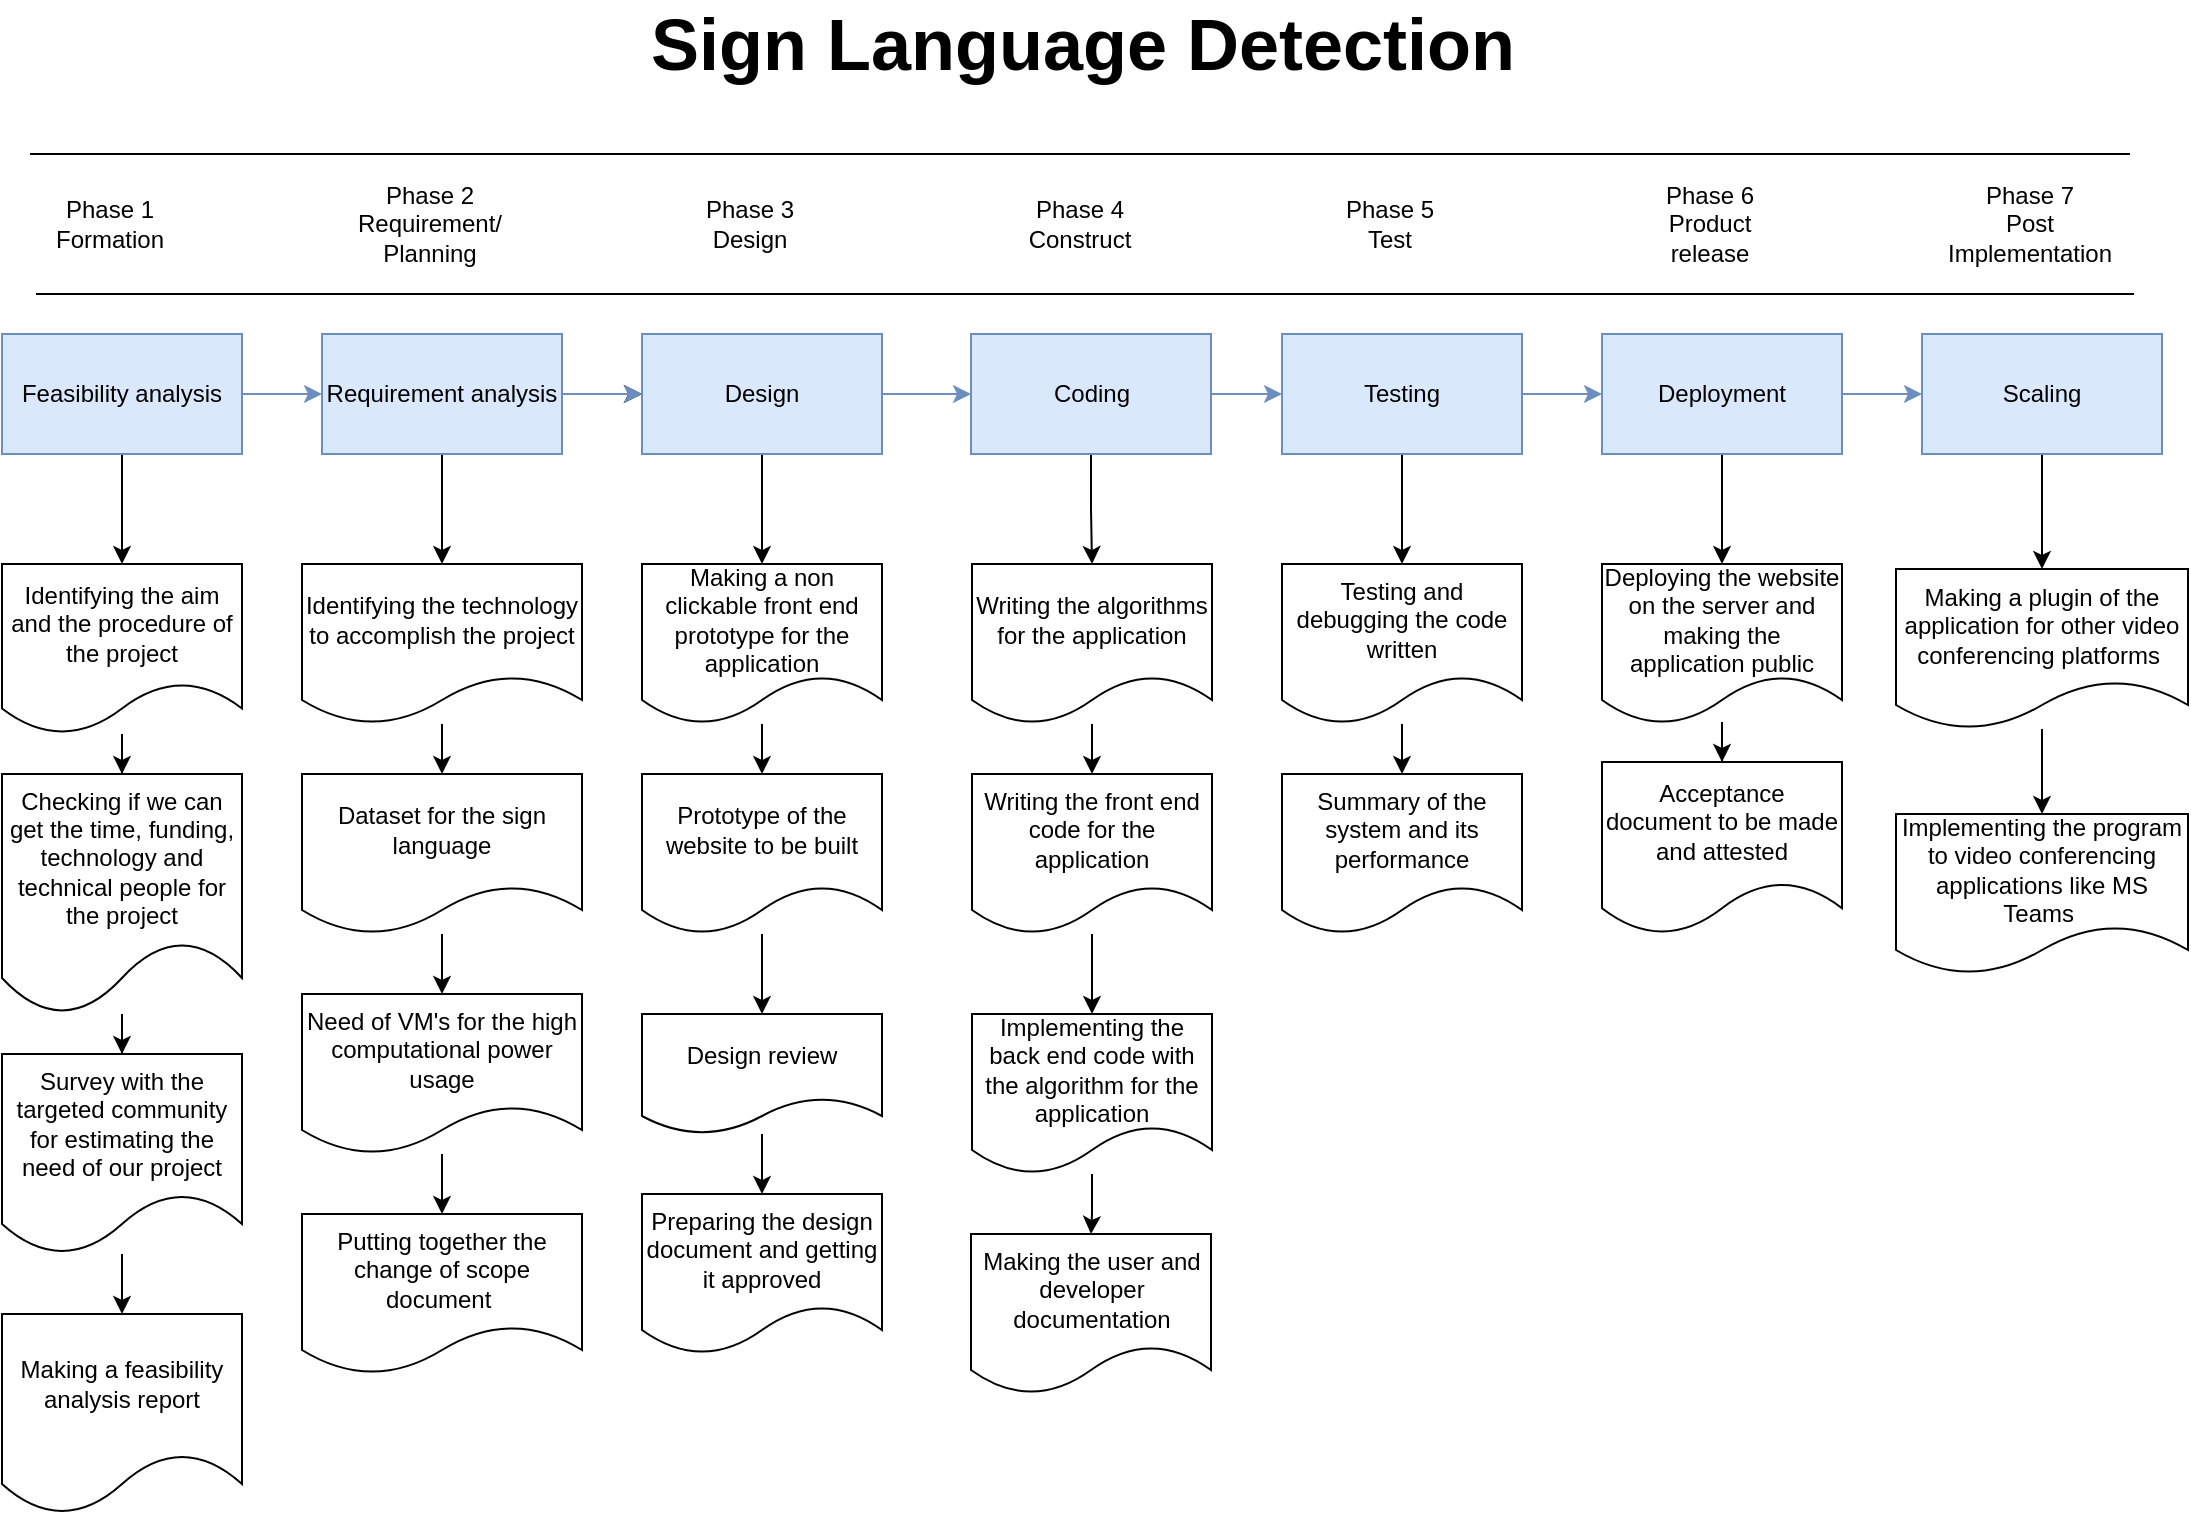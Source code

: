<mxfile version="16.5.6" type="github" pages="3">
  <diagram id="AYm3j54yCK5nMmzCIrk1" name="SDLC">
    <mxGraphModel dx="1278" dy="539" grid="1" gridSize="10" guides="1" tooltips="1" connect="1" arrows="1" fold="1" page="1" pageScale="1" pageWidth="850" pageHeight="1100" math="0" shadow="0">
      <root>
        <mxCell id="0" />
        <mxCell id="1" parent="0" />
        <mxCell id="F1fPBEQJZeEz-Qx_IwhT-1" value="" style="edgeStyle=orthogonalEdgeStyle;rounded=0;orthogonalLoop=1;jettySize=auto;html=1;fillColor=#dae8fc;strokeColor=#6c8ebf;" parent="1" source="F1fPBEQJZeEz-Qx_IwhT-3" target="F1fPBEQJZeEz-Qx_IwhT-7" edge="1">
          <mxGeometry relative="1" as="geometry" />
        </mxCell>
        <mxCell id="F1fPBEQJZeEz-Qx_IwhT-2" value="" style="edgeStyle=orthogonalEdgeStyle;rounded=0;orthogonalLoop=1;jettySize=auto;html=1;" parent="1" source="F1fPBEQJZeEz-Qx_IwhT-3" target="F1fPBEQJZeEz-Qx_IwhT-11" edge="1">
          <mxGeometry relative="1" as="geometry" />
        </mxCell>
        <mxCell id="F1fPBEQJZeEz-Qx_IwhT-3" value="Feasibility analysis" style="rounded=0;whiteSpace=wrap;html=1;fillColor=#dae8fc;strokeColor=#6c8ebf;" parent="1" vertex="1">
          <mxGeometry x="84" y="200" width="120" height="60" as="geometry" />
        </mxCell>
        <mxCell id="F1fPBEQJZeEz-Qx_IwhT-4" value="" style="edgeStyle=orthogonalEdgeStyle;rounded=0;orthogonalLoop=1;jettySize=auto;html=1;" parent="1" source="F1fPBEQJZeEz-Qx_IwhT-7" target="F1fPBEQJZeEz-Qx_IwhT-10" edge="1">
          <mxGeometry relative="1" as="geometry" />
        </mxCell>
        <mxCell id="F1fPBEQJZeEz-Qx_IwhT-5" value="" style="edgeStyle=orthogonalEdgeStyle;rounded=0;orthogonalLoop=1;jettySize=auto;html=1;" parent="1" source="F1fPBEQJZeEz-Qx_IwhT-7" target="F1fPBEQJZeEz-Qx_IwhT-13" edge="1">
          <mxGeometry relative="1" as="geometry" />
        </mxCell>
        <mxCell id="F1fPBEQJZeEz-Qx_IwhT-6" value="" style="edgeStyle=orthogonalEdgeStyle;rounded=0;orthogonalLoop=1;jettySize=auto;html=1;fillColor=#dae8fc;strokeColor=#6c8ebf;" parent="1" source="F1fPBEQJZeEz-Qx_IwhT-7" target="F1fPBEQJZeEz-Qx_IwhT-10" edge="1">
          <mxGeometry relative="1" as="geometry" />
        </mxCell>
        <mxCell id="F1fPBEQJZeEz-Qx_IwhT-7" value="Requirement analysis" style="rounded=0;whiteSpace=wrap;html=1;fillColor=#dae8fc;strokeColor=#6c8ebf;" parent="1" vertex="1">
          <mxGeometry x="244" y="200" width="120" height="60" as="geometry" />
        </mxCell>
        <mxCell id="F1fPBEQJZeEz-Qx_IwhT-8" value="" style="edgeStyle=orthogonalEdgeStyle;rounded=0;orthogonalLoop=1;jettySize=auto;html=1;" parent="1" source="F1fPBEQJZeEz-Qx_IwhT-10" target="F1fPBEQJZeEz-Qx_IwhT-18" edge="1">
          <mxGeometry relative="1" as="geometry" />
        </mxCell>
        <mxCell id="F1fPBEQJZeEz-Qx_IwhT-9" value="" style="edgeStyle=orthogonalEdgeStyle;rounded=0;orthogonalLoop=1;jettySize=auto;html=1;fillColor=#dae8fc;strokeColor=#6c8ebf;" parent="1" source="F1fPBEQJZeEz-Qx_IwhT-10" target="F1fPBEQJZeEz-Qx_IwhT-25" edge="1">
          <mxGeometry relative="1" as="geometry" />
        </mxCell>
        <mxCell id="F1fPBEQJZeEz-Qx_IwhT-10" value="Design" style="rounded=0;whiteSpace=wrap;html=1;fillColor=#dae8fc;strokeColor=#6c8ebf;" parent="1" vertex="1">
          <mxGeometry x="404" y="200" width="120" height="60" as="geometry" />
        </mxCell>
        <mxCell id="F1fPBEQJZeEz-Qx_IwhT-58" value="" style="edgeStyle=orthogonalEdgeStyle;rounded=0;orthogonalLoop=1;jettySize=auto;html=1;fontSize=36;" parent="1" source="F1fPBEQJZeEz-Qx_IwhT-11" target="F1fPBEQJZeEz-Qx_IwhT-57" edge="1">
          <mxGeometry relative="1" as="geometry" />
        </mxCell>
        <mxCell id="F1fPBEQJZeEz-Qx_IwhT-11" value="Identifying the aim and the procedure of the project" style="shape=document;whiteSpace=wrap;html=1;boundedLbl=1;" parent="1" vertex="1">
          <mxGeometry x="84" y="315" width="120" height="85" as="geometry" />
        </mxCell>
        <mxCell id="F1fPBEQJZeEz-Qx_IwhT-12" value="" style="edgeStyle=orthogonalEdgeStyle;rounded=0;orthogonalLoop=1;jettySize=auto;html=1;" parent="1" source="F1fPBEQJZeEz-Qx_IwhT-13" target="F1fPBEQJZeEz-Qx_IwhT-15" edge="1">
          <mxGeometry relative="1" as="geometry" />
        </mxCell>
        <mxCell id="F1fPBEQJZeEz-Qx_IwhT-13" value="&lt;span&gt;Identifying the technology to accomplish the project&lt;/span&gt;" style="shape=document;whiteSpace=wrap;html=1;boundedLbl=1;rounded=0;" parent="1" vertex="1">
          <mxGeometry x="234" y="315" width="140" height="80" as="geometry" />
        </mxCell>
        <mxCell id="F1fPBEQJZeEz-Qx_IwhT-14" value="" style="edgeStyle=orthogonalEdgeStyle;rounded=0;orthogonalLoop=1;jettySize=auto;html=1;" parent="1" source="F1fPBEQJZeEz-Qx_IwhT-15" target="F1fPBEQJZeEz-Qx_IwhT-16" edge="1">
          <mxGeometry relative="1" as="geometry" />
        </mxCell>
        <mxCell id="F1fPBEQJZeEz-Qx_IwhT-15" value="Dataset for the sign language" style="shape=document;whiteSpace=wrap;html=1;boundedLbl=1;rounded=0;" parent="1" vertex="1">
          <mxGeometry x="234" y="420" width="140" height="80" as="geometry" />
        </mxCell>
        <mxCell id="5Vd59NGnGNM8OoR70MD4-11" value="" style="edgeStyle=orthogonalEdgeStyle;rounded=0;orthogonalLoop=1;jettySize=auto;html=1;" parent="1" source="F1fPBEQJZeEz-Qx_IwhT-16" target="5Vd59NGnGNM8OoR70MD4-10" edge="1">
          <mxGeometry relative="1" as="geometry" />
        </mxCell>
        <mxCell id="F1fPBEQJZeEz-Qx_IwhT-16" value="Need of VM&#39;s for the high computational power usage" style="shape=document;whiteSpace=wrap;html=1;boundedLbl=1;rounded=0;" parent="1" vertex="1">
          <mxGeometry x="234" y="530" width="140" height="80" as="geometry" />
        </mxCell>
        <mxCell id="F1fPBEQJZeEz-Qx_IwhT-17" value="" style="edgeStyle=orthogonalEdgeStyle;rounded=0;orthogonalLoop=1;jettySize=auto;html=1;" parent="1" source="F1fPBEQJZeEz-Qx_IwhT-18" target="F1fPBEQJZeEz-Qx_IwhT-20" edge="1">
          <mxGeometry relative="1" as="geometry" />
        </mxCell>
        <mxCell id="F1fPBEQJZeEz-Qx_IwhT-18" value="Making a non clickable front end prototype for the application" style="shape=document;whiteSpace=wrap;html=1;boundedLbl=1;rounded=0;" parent="1" vertex="1">
          <mxGeometry x="404" y="315" width="120" height="80" as="geometry" />
        </mxCell>
        <mxCell id="5Vd59NGnGNM8OoR70MD4-7" value="" style="edgeStyle=orthogonalEdgeStyle;rounded=0;orthogonalLoop=1;jettySize=auto;html=1;" parent="1" source="F1fPBEQJZeEz-Qx_IwhT-20" target="5Vd59NGnGNM8OoR70MD4-6" edge="1">
          <mxGeometry relative="1" as="geometry" />
        </mxCell>
        <mxCell id="F1fPBEQJZeEz-Qx_IwhT-20" value="Prototype of the website to be built" style="shape=document;whiteSpace=wrap;html=1;boundedLbl=1;rounded=0;" parent="1" vertex="1">
          <mxGeometry x="404" y="420" width="120" height="80" as="geometry" />
        </mxCell>
        <mxCell id="F1fPBEQJZeEz-Qx_IwhT-23" value="" style="edgeStyle=orthogonalEdgeStyle;rounded=0;orthogonalLoop=1;jettySize=auto;html=1;" parent="1" source="F1fPBEQJZeEz-Qx_IwhT-25" target="F1fPBEQJZeEz-Qx_IwhT-27" edge="1">
          <mxGeometry relative="1" as="geometry" />
        </mxCell>
        <mxCell id="F1fPBEQJZeEz-Qx_IwhT-24" value="" style="edgeStyle=orthogonalEdgeStyle;rounded=0;orthogonalLoop=1;jettySize=auto;html=1;fillColor=#dae8fc;strokeColor=#6c8ebf;" parent="1" source="F1fPBEQJZeEz-Qx_IwhT-25" target="F1fPBEQJZeEz-Qx_IwhT-33" edge="1">
          <mxGeometry relative="1" as="geometry" />
        </mxCell>
        <mxCell id="F1fPBEQJZeEz-Qx_IwhT-25" value="Coding" style="rounded=0;whiteSpace=wrap;html=1;fillColor=#dae8fc;strokeColor=#6c8ebf;" parent="1" vertex="1">
          <mxGeometry x="568.5" y="200" width="120" height="60" as="geometry" />
        </mxCell>
        <mxCell id="F1fPBEQJZeEz-Qx_IwhT-26" value="" style="edgeStyle=orthogonalEdgeStyle;rounded=0;orthogonalLoop=1;jettySize=auto;html=1;" parent="1" source="F1fPBEQJZeEz-Qx_IwhT-27" target="F1fPBEQJZeEz-Qx_IwhT-29" edge="1">
          <mxGeometry relative="1" as="geometry" />
        </mxCell>
        <mxCell id="F1fPBEQJZeEz-Qx_IwhT-27" value="Writing the algorithms for the application" style="shape=document;whiteSpace=wrap;html=1;boundedLbl=1;rounded=0;" parent="1" vertex="1">
          <mxGeometry x="569" y="315" width="120" height="80" as="geometry" />
        </mxCell>
        <mxCell id="F1fPBEQJZeEz-Qx_IwhT-28" value="" style="edgeStyle=orthogonalEdgeStyle;rounded=0;orthogonalLoop=1;jettySize=auto;html=1;" parent="1" source="F1fPBEQJZeEz-Qx_IwhT-29" target="F1fPBEQJZeEz-Qx_IwhT-30" edge="1">
          <mxGeometry relative="1" as="geometry" />
        </mxCell>
        <mxCell id="F1fPBEQJZeEz-Qx_IwhT-29" value="Writing the front end code for the application" style="shape=document;whiteSpace=wrap;html=1;boundedLbl=1;rounded=0;" parent="1" vertex="1">
          <mxGeometry x="569" y="420" width="120" height="80" as="geometry" />
        </mxCell>
        <mxCell id="5Vd59NGnGNM8OoR70MD4-13" value="" style="edgeStyle=orthogonalEdgeStyle;rounded=0;orthogonalLoop=1;jettySize=auto;html=1;" parent="1" source="F1fPBEQJZeEz-Qx_IwhT-30" target="5Vd59NGnGNM8OoR70MD4-12" edge="1">
          <mxGeometry relative="1" as="geometry" />
        </mxCell>
        <mxCell id="F1fPBEQJZeEz-Qx_IwhT-30" value="Implementing the back end code with the algorithm for the application" style="shape=document;whiteSpace=wrap;html=1;boundedLbl=1;rounded=0;" parent="1" vertex="1">
          <mxGeometry x="569" y="540" width="120" height="80" as="geometry" />
        </mxCell>
        <mxCell id="F1fPBEQJZeEz-Qx_IwhT-31" value="" style="edgeStyle=orthogonalEdgeStyle;rounded=0;orthogonalLoop=1;jettySize=auto;html=1;" parent="1" source="F1fPBEQJZeEz-Qx_IwhT-33" target="F1fPBEQJZeEz-Qx_IwhT-34" edge="1">
          <mxGeometry relative="1" as="geometry" />
        </mxCell>
        <mxCell id="F1fPBEQJZeEz-Qx_IwhT-32" value="" style="edgeStyle=orthogonalEdgeStyle;rounded=0;orthogonalLoop=1;jettySize=auto;html=1;fillColor=#dae8fc;strokeColor=#6c8ebf;" parent="1" source="F1fPBEQJZeEz-Qx_IwhT-33" target="F1fPBEQJZeEz-Qx_IwhT-38" edge="1">
          <mxGeometry relative="1" as="geometry" />
        </mxCell>
        <mxCell id="F1fPBEQJZeEz-Qx_IwhT-33" value="Testing" style="rounded=0;whiteSpace=wrap;html=1;fillColor=#dae8fc;strokeColor=#6c8ebf;" parent="1" vertex="1">
          <mxGeometry x="724" y="200" width="120" height="60" as="geometry" />
        </mxCell>
        <mxCell id="5Vd59NGnGNM8OoR70MD4-17" value="" style="edgeStyle=orthogonalEdgeStyle;rounded=0;orthogonalLoop=1;jettySize=auto;html=1;" parent="1" source="F1fPBEQJZeEz-Qx_IwhT-34" target="5Vd59NGnGNM8OoR70MD4-16" edge="1">
          <mxGeometry relative="1" as="geometry" />
        </mxCell>
        <mxCell id="F1fPBEQJZeEz-Qx_IwhT-34" value="Testing and debugging the code written" style="shape=document;whiteSpace=wrap;html=1;boundedLbl=1;rounded=0;" parent="1" vertex="1">
          <mxGeometry x="724" y="315" width="120" height="80" as="geometry" />
        </mxCell>
        <mxCell id="F1fPBEQJZeEz-Qx_IwhT-36" value="" style="edgeStyle=orthogonalEdgeStyle;rounded=0;orthogonalLoop=1;jettySize=auto;html=1;" parent="1" source="F1fPBEQJZeEz-Qx_IwhT-38" target="F1fPBEQJZeEz-Qx_IwhT-40" edge="1">
          <mxGeometry relative="1" as="geometry" />
        </mxCell>
        <mxCell id="F1fPBEQJZeEz-Qx_IwhT-37" value="" style="edgeStyle=orthogonalEdgeStyle;rounded=0;orthogonalLoop=1;jettySize=auto;html=1;fillColor=#dae8fc;strokeColor=#6c8ebf;" parent="1" source="F1fPBEQJZeEz-Qx_IwhT-38" target="F1fPBEQJZeEz-Qx_IwhT-43" edge="1">
          <mxGeometry relative="1" as="geometry" />
        </mxCell>
        <mxCell id="F1fPBEQJZeEz-Qx_IwhT-38" value="Deployment" style="whiteSpace=wrap;html=1;rounded=0;fillColor=#dae8fc;strokeColor=#6c8ebf;" parent="1" vertex="1">
          <mxGeometry x="884" y="200" width="120" height="60" as="geometry" />
        </mxCell>
        <mxCell id="F1fPBEQJZeEz-Qx_IwhT-39" value="" style="edgeStyle=orthogonalEdgeStyle;rounded=0;orthogonalLoop=1;jettySize=auto;html=1;" parent="1" source="F1fPBEQJZeEz-Qx_IwhT-40" target="F1fPBEQJZeEz-Qx_IwhT-41" edge="1">
          <mxGeometry relative="1" as="geometry" />
        </mxCell>
        <mxCell id="F1fPBEQJZeEz-Qx_IwhT-40" value="Deploying the website on the server and making the application public" style="shape=document;whiteSpace=wrap;html=1;boundedLbl=1;rounded=0;" parent="1" vertex="1">
          <mxGeometry x="884" y="315" width="120" height="80" as="geometry" />
        </mxCell>
        <mxCell id="F1fPBEQJZeEz-Qx_IwhT-41" value="Acceptance document to be made and attested" style="shape=document;whiteSpace=wrap;html=1;boundedLbl=1;rounded=0;" parent="1" vertex="1">
          <mxGeometry x="884" y="414" width="120" height="86" as="geometry" />
        </mxCell>
        <mxCell id="5Vd59NGnGNM8OoR70MD4-2" value="" style="edgeStyle=orthogonalEdgeStyle;rounded=0;orthogonalLoop=1;jettySize=auto;html=1;" parent="1" source="F1fPBEQJZeEz-Qx_IwhT-43" target="5Vd59NGnGNM8OoR70MD4-1" edge="1">
          <mxGeometry relative="1" as="geometry" />
        </mxCell>
        <mxCell id="F1fPBEQJZeEz-Qx_IwhT-43" value="Scaling" style="whiteSpace=wrap;html=1;rounded=0;fillColor=#dae8fc;strokeColor=#6c8ebf;" parent="1" vertex="1">
          <mxGeometry x="1044" y="200" width="120" height="60" as="geometry" />
        </mxCell>
        <mxCell id="F1fPBEQJZeEz-Qx_IwhT-45" value="Implementing the program to video conferencing applications like MS Teams&amp;nbsp;" style="shape=document;whiteSpace=wrap;html=1;boundedLbl=1;rounded=0;" parent="1" vertex="1">
          <mxGeometry x="1031" y="440" width="146" height="80" as="geometry" />
        </mxCell>
        <mxCell id="F1fPBEQJZeEz-Qx_IwhT-47" value="Phase 1&lt;br&gt;Formation" style="text;html=1;strokeColor=none;fillColor=none;align=center;verticalAlign=middle;whiteSpace=wrap;rounded=0;" parent="1" vertex="1">
          <mxGeometry x="108" y="130" width="60" height="30" as="geometry" />
        </mxCell>
        <mxCell id="F1fPBEQJZeEz-Qx_IwhT-48" value="Phase 2&lt;br&gt;Requirement/ Planning" style="text;html=1;strokeColor=none;fillColor=none;align=center;verticalAlign=middle;whiteSpace=wrap;rounded=0;" parent="1" vertex="1">
          <mxGeometry x="268" y="130" width="60" height="30" as="geometry" />
        </mxCell>
        <mxCell id="F1fPBEQJZeEz-Qx_IwhT-49" value="Phase 3&lt;br&gt;Design" style="text;html=1;strokeColor=none;fillColor=none;align=center;verticalAlign=middle;whiteSpace=wrap;rounded=0;" parent="1" vertex="1">
          <mxGeometry x="428" y="130" width="60" height="30" as="geometry" />
        </mxCell>
        <mxCell id="F1fPBEQJZeEz-Qx_IwhT-50" value="Phase 4&lt;br&gt;Construct" style="text;html=1;strokeColor=none;fillColor=none;align=center;verticalAlign=middle;whiteSpace=wrap;rounded=0;" parent="1" vertex="1">
          <mxGeometry x="593" y="130" width="60" height="30" as="geometry" />
        </mxCell>
        <mxCell id="F1fPBEQJZeEz-Qx_IwhT-51" value="Phase 5&lt;br&gt;Test" style="text;html=1;strokeColor=none;fillColor=none;align=center;verticalAlign=middle;whiteSpace=wrap;rounded=0;" parent="1" vertex="1">
          <mxGeometry x="748" y="130" width="60" height="30" as="geometry" />
        </mxCell>
        <mxCell id="F1fPBEQJZeEz-Qx_IwhT-52" value="Phase 6&lt;br&gt;Product release" style="text;html=1;strokeColor=none;fillColor=none;align=center;verticalAlign=middle;whiteSpace=wrap;rounded=0;" parent="1" vertex="1">
          <mxGeometry x="908" y="130" width="60" height="30" as="geometry" />
        </mxCell>
        <mxCell id="F1fPBEQJZeEz-Qx_IwhT-53" value="Phase 7&lt;br&gt;Post Implementation" style="text;html=1;strokeColor=none;fillColor=none;align=center;verticalAlign=middle;whiteSpace=wrap;rounded=0;" parent="1" vertex="1">
          <mxGeometry x="1068" y="130" width="60" height="30" as="geometry" />
        </mxCell>
        <mxCell id="F1fPBEQJZeEz-Qx_IwhT-54" value="" style="endArrow=none;html=1;rounded=0;" parent="1" edge="1">
          <mxGeometry width="50" height="50" relative="1" as="geometry">
            <mxPoint x="98" y="110" as="sourcePoint" />
            <mxPoint x="1148" y="110" as="targetPoint" />
          </mxGeometry>
        </mxCell>
        <mxCell id="F1fPBEQJZeEz-Qx_IwhT-55" value="" style="endArrow=none;html=1;rounded=0;" parent="1" edge="1">
          <mxGeometry width="50" height="50" relative="1" as="geometry">
            <mxPoint x="101" y="180" as="sourcePoint" />
            <mxPoint x="1150" y="180" as="targetPoint" />
          </mxGeometry>
        </mxCell>
        <mxCell id="F1fPBEQJZeEz-Qx_IwhT-56" value="&lt;b&gt;&lt;font style=&quot;font-size: 36px&quot;&gt;Sign Language Detection&amp;nbsp;&lt;/font&gt;&lt;/b&gt;" style="text;html=1;align=center;verticalAlign=middle;resizable=0;points=[];autosize=1;strokeColor=none;fillColor=none;" parent="1" vertex="1">
          <mxGeometry x="399" y="40" width="460" height="30" as="geometry" />
        </mxCell>
        <mxCell id="5Vd59NGnGNM8OoR70MD4-5" value="" style="edgeStyle=orthogonalEdgeStyle;rounded=0;orthogonalLoop=1;jettySize=auto;html=1;" parent="1" source="F1fPBEQJZeEz-Qx_IwhT-57" target="5Vd59NGnGNM8OoR70MD4-4" edge="1">
          <mxGeometry relative="1" as="geometry" />
        </mxCell>
        <mxCell id="F1fPBEQJZeEz-Qx_IwhT-57" value="Checking if we can get the time, funding, technology and technical people for the project" style="shape=document;whiteSpace=wrap;html=1;boundedLbl=1;" parent="1" vertex="1">
          <mxGeometry x="84" y="420" width="120" height="120" as="geometry" />
        </mxCell>
        <mxCell id="5Vd59NGnGNM8OoR70MD4-3" value="" style="edgeStyle=orthogonalEdgeStyle;rounded=0;orthogonalLoop=1;jettySize=auto;html=1;" parent="1" source="5Vd59NGnGNM8OoR70MD4-1" target="F1fPBEQJZeEz-Qx_IwhT-45" edge="1">
          <mxGeometry relative="1" as="geometry" />
        </mxCell>
        <mxCell id="5Vd59NGnGNM8OoR70MD4-1" value="Making a plugin of the application for other video conferencing platforms&amp;nbsp;" style="shape=document;whiteSpace=wrap;html=1;boundedLbl=1;rounded=0;" parent="1" vertex="1">
          <mxGeometry x="1031" y="317.5" width="146" height="80" as="geometry" />
        </mxCell>
        <mxCell id="5Vd59NGnGNM8OoR70MD4-9" value="" style="edgeStyle=orthogonalEdgeStyle;rounded=0;orthogonalLoop=1;jettySize=auto;html=1;" parent="1" source="5Vd59NGnGNM8OoR70MD4-4" target="5Vd59NGnGNM8OoR70MD4-8" edge="1">
          <mxGeometry relative="1" as="geometry" />
        </mxCell>
        <mxCell id="5Vd59NGnGNM8OoR70MD4-4" value="Survey with the targeted community for estimating the need of our project" style="shape=document;whiteSpace=wrap;html=1;boundedLbl=1;" parent="1" vertex="1">
          <mxGeometry x="84" y="560" width="120" height="100" as="geometry" />
        </mxCell>
        <mxCell id="5Vd59NGnGNM8OoR70MD4-15" value="" style="edgeStyle=orthogonalEdgeStyle;rounded=0;orthogonalLoop=1;jettySize=auto;html=1;" parent="1" source="5Vd59NGnGNM8OoR70MD4-6" target="5Vd59NGnGNM8OoR70MD4-14" edge="1">
          <mxGeometry relative="1" as="geometry" />
        </mxCell>
        <mxCell id="5Vd59NGnGNM8OoR70MD4-6" value="Design review" style="shape=document;whiteSpace=wrap;html=1;boundedLbl=1;rounded=0;" parent="1" vertex="1">
          <mxGeometry x="404" y="540" width="120" height="60" as="geometry" />
        </mxCell>
        <mxCell id="5Vd59NGnGNM8OoR70MD4-8" value="Making a feasibility analysis report" style="shape=document;whiteSpace=wrap;html=1;boundedLbl=1;" parent="1" vertex="1">
          <mxGeometry x="84" y="690" width="120" height="100" as="geometry" />
        </mxCell>
        <mxCell id="5Vd59NGnGNM8OoR70MD4-10" value="Putting together the change of scope document&amp;nbsp;" style="shape=document;whiteSpace=wrap;html=1;boundedLbl=1;rounded=0;" parent="1" vertex="1">
          <mxGeometry x="234" y="640" width="140" height="80" as="geometry" />
        </mxCell>
        <mxCell id="5Vd59NGnGNM8OoR70MD4-12" value="Making the user and developer documentation" style="shape=document;whiteSpace=wrap;html=1;boundedLbl=1;rounded=0;" parent="1" vertex="1">
          <mxGeometry x="568.5" y="650" width="120" height="80" as="geometry" />
        </mxCell>
        <mxCell id="5Vd59NGnGNM8OoR70MD4-14" value="Preparing the design document and getting it approved" style="shape=document;whiteSpace=wrap;html=1;boundedLbl=1;rounded=0;" parent="1" vertex="1">
          <mxGeometry x="404" y="630" width="120" height="80" as="geometry" />
        </mxCell>
        <mxCell id="5Vd59NGnGNM8OoR70MD4-16" value="Summary of the system and its performance" style="shape=document;whiteSpace=wrap;html=1;boundedLbl=1;rounded=0;" parent="1" vertex="1">
          <mxGeometry x="724" y="420" width="120" height="80" as="geometry" />
        </mxCell>
      </root>
    </mxGraphModel>
  </diagram>
  <diagram id="H8zwNXcwD0Bhs2qUU92p" name="Spiral Model">
    <mxGraphModel dx="2354" dy="1734" grid="1" gridSize="10" guides="1" tooltips="1" connect="1" arrows="1" fold="1" page="1" pageScale="1" pageWidth="850" pageHeight="1100" math="0" shadow="0">
      <root>
        <mxCell id="oq3xqh5TkOo_qyZj2K8q-0" />
        <mxCell id="oq3xqh5TkOo_qyZj2K8q-1" parent="oq3xqh5TkOo_qyZj2K8q-0" />
        <mxCell id="QJZFQQsIHPFljaKGoAIh-10" value="" style="shape=or;whiteSpace=wrap;html=1;direction=south;" vertex="1" parent="oq3xqh5TkOo_qyZj2K8q-1">
          <mxGeometry x="90" y="280" width="540" height="250" as="geometry" />
        </mxCell>
        <mxCell id="QJZFQQsIHPFljaKGoAIh-9" value="" style="shape=or;whiteSpace=wrap;html=1;direction=north;" vertex="1" parent="oq3xqh5TkOo_qyZj2K8q-1">
          <mxGeometry x="160" y="40" width="470" height="240" as="geometry" />
        </mxCell>
        <mxCell id="QJZFQQsIHPFljaKGoAIh-8" value="" style="shape=or;whiteSpace=wrap;html=1;direction=south;" vertex="1" parent="oq3xqh5TkOo_qyZj2K8q-1">
          <mxGeometry x="160" y="280" width="400" height="190" as="geometry" />
        </mxCell>
        <mxCell id="QJZFQQsIHPFljaKGoAIh-6" value="" style="shape=or;whiteSpace=wrap;html=1;direction=south;" vertex="1" parent="oq3xqh5TkOo_qyZj2K8q-1">
          <mxGeometry x="240" y="280" width="240" height="100" as="geometry" />
        </mxCell>
        <mxCell id="QJZFQQsIHPFljaKGoAIh-7" value="" style="shape=or;whiteSpace=wrap;html=1;direction=north;" vertex="1" parent="oq3xqh5TkOo_qyZj2K8q-1">
          <mxGeometry x="240" y="120" width="320" height="160" as="geometry" />
        </mxCell>
        <mxCell id="QJZFQQsIHPFljaKGoAIh-1" value="" style="endArrow=classic;startArrow=classic;html=1;rounded=0;" edge="1" parent="oq3xqh5TkOo_qyZj2K8q-1">
          <mxGeometry width="50" height="50" relative="1" as="geometry">
            <mxPoint x="930" y="280" as="sourcePoint" />
            <mxPoint x="-90" y="280" as="targetPoint" />
          </mxGeometry>
        </mxCell>
        <mxCell id="QJZFQQsIHPFljaKGoAIh-5" value="" style="shape=or;whiteSpace=wrap;html=1;direction=north;" vertex="1" parent="oq3xqh5TkOo_qyZj2K8q-1">
          <mxGeometry x="310" y="200" width="170" height="80" as="geometry" />
        </mxCell>
        <mxCell id="QJZFQQsIHPFljaKGoAIh-0" value="" style="endArrow=classic;startArrow=classic;html=1;rounded=0;" edge="1" parent="oq3xqh5TkOo_qyZj2K8q-1">
          <mxGeometry width="50" height="50" relative="1" as="geometry">
            <mxPoint x="400" y="680" as="sourcePoint" />
            <mxPoint x="400" y="-160" as="targetPoint" />
          </mxGeometry>
        </mxCell>
        <mxCell id="QJZFQQsIHPFljaKGoAIh-12" value="&lt;b&gt;&lt;font style=&quot;font-size: 24px&quot;&gt;Develop, verify next-level product&lt;/font&gt;&lt;/b&gt;" style="text;html=1;align=center;verticalAlign=middle;resizable=0;points=[];autosize=1;strokeColor=none;fillColor=none;" vertex="1" parent="oq3xqh5TkOo_qyZj2K8q-1">
          <mxGeometry x="560" y="660" width="400" height="20" as="geometry" />
        </mxCell>
        <mxCell id="QJZFQQsIHPFljaKGoAIh-14" value="&lt;b&gt;&lt;font style=&quot;font-size: 24px&quot;&gt;Plan next phase&lt;/font&gt;&lt;/b&gt;" style="text;html=1;align=center;verticalAlign=middle;resizable=0;points=[];autosize=1;strokeColor=none;fillColor=none;" vertex="1" parent="oq3xqh5TkOo_qyZj2K8q-1">
          <mxGeometry x="-110" y="660" width="200" height="20" as="geometry" />
        </mxCell>
        <mxCell id="QJZFQQsIHPFljaKGoAIh-15" value="&lt;b&gt;&lt;font style=&quot;font-size: 24px&quot;&gt;Determine objectives alternatives and constraints&lt;/font&gt;&lt;/b&gt;" style="text;html=1;align=center;verticalAlign=middle;resizable=0;points=[];autosize=1;strokeColor=none;fillColor=none;" vertex="1" parent="oq3xqh5TkOo_qyZj2K8q-1">
          <mxGeometry x="-290" y="-50" width="580" height="20" as="geometry" />
        </mxCell>
        <mxCell id="QJZFQQsIHPFljaKGoAIh-16" value="&lt;b&gt;&lt;font style=&quot;font-size: 24px&quot;&gt;Evaluate alternatives identify reserve risks&lt;/font&gt;&lt;/b&gt;" style="text;html=1;align=center;verticalAlign=middle;resizable=0;points=[];autosize=1;strokeColor=none;fillColor=none;" vertex="1" parent="oq3xqh5TkOo_qyZj2K8q-1">
          <mxGeometry x="600" y="-50" width="500" height="20" as="geometry" />
        </mxCell>
      </root>
    </mxGraphModel>
  </diagram>
  <diagram id="ds1A3nsENdrNwXLyjjkW" name="User flow diagram">
    <mxGraphModel dx="1504" dy="566" grid="1" gridSize="10" guides="1" tooltips="1" connect="1" arrows="1" fold="1" page="1" pageScale="1" pageWidth="850" pageHeight="1100" math="0" shadow="0">
      <root>
        <mxCell id="YfRNZTGzkwOAzWpXfugV-0" />
        <mxCell id="YfRNZTGzkwOAzWpXfugV-1" parent="YfRNZTGzkwOAzWpXfugV-0" />
        <mxCell id="5qfEs1xi0CSyXHoTJJTz-1" value="" style="edgeStyle=orthogonalEdgeStyle;rounded=0;orthogonalLoop=1;jettySize=auto;html=1;" edge="1" parent="YfRNZTGzkwOAzWpXfugV-1" source="YfRNZTGzkwOAzWpXfugV-2" target="5qfEs1xi0CSyXHoTJJTz-0">
          <mxGeometry relative="1" as="geometry" />
        </mxCell>
        <mxCell id="5qfEs1xi0CSyXHoTJJTz-3" style="edgeStyle=orthogonalEdgeStyle;rounded=0;orthogonalLoop=1;jettySize=auto;html=1;exitX=0.5;exitY=1;exitDx=0;exitDy=0;entryX=0.5;entryY=0;entryDx=0;entryDy=0;" edge="1" parent="YfRNZTGzkwOAzWpXfugV-1" source="YfRNZTGzkwOAzWpXfugV-2" target="5qfEs1xi0CSyXHoTJJTz-2">
          <mxGeometry relative="1" as="geometry" />
        </mxCell>
        <mxCell id="5qfEs1xi0CSyXHoTJJTz-19" value="" style="edgeStyle=orthogonalEdgeStyle;rounded=0;orthogonalLoop=1;jettySize=auto;html=1;fontSize=12;" edge="1" parent="YfRNZTGzkwOAzWpXfugV-1" source="YfRNZTGzkwOAzWpXfugV-2" target="5qfEs1xi0CSyXHoTJJTz-18">
          <mxGeometry relative="1" as="geometry" />
        </mxCell>
        <mxCell id="YfRNZTGzkwOAzWpXfugV-2" value="Login" style="rounded=1;whiteSpace=wrap;html=1;" vertex="1" parent="YfRNZTGzkwOAzWpXfugV-1">
          <mxGeometry x="350" y="120" width="120" height="60" as="geometry" />
        </mxCell>
        <mxCell id="5qfEs1xi0CSyXHoTJJTz-5" value="" style="edgeStyle=orthogonalEdgeStyle;rounded=0;orthogonalLoop=1;jettySize=auto;html=1;" edge="1" parent="YfRNZTGzkwOAzWpXfugV-1" source="5qfEs1xi0CSyXHoTJJTz-0" target="5qfEs1xi0CSyXHoTJJTz-4">
          <mxGeometry relative="1" as="geometry" />
        </mxCell>
        <mxCell id="5qfEs1xi0CSyXHoTJJTz-9" value="" style="edgeStyle=orthogonalEdgeStyle;rounded=0;orthogonalLoop=1;jettySize=auto;html=1;" edge="1" parent="YfRNZTGzkwOAzWpXfugV-1" source="5qfEs1xi0CSyXHoTJJTz-0" target="5qfEs1xi0CSyXHoTJJTz-8">
          <mxGeometry relative="1" as="geometry" />
        </mxCell>
        <mxCell id="5qfEs1xi0CSyXHoTJJTz-0" value="Interface 1" style="rounded=1;whiteSpace=wrap;html=1;" vertex="1" parent="YfRNZTGzkwOAzWpXfugV-1">
          <mxGeometry x="230" y="304" width="120" height="60" as="geometry" />
        </mxCell>
        <mxCell id="5qfEs1xi0CSyXHoTJJTz-7" value="" style="edgeStyle=orthogonalEdgeStyle;rounded=0;orthogonalLoop=1;jettySize=auto;html=1;" edge="1" parent="YfRNZTGzkwOAzWpXfugV-1" source="5qfEs1xi0CSyXHoTJJTz-2" target="5qfEs1xi0CSyXHoTJJTz-6">
          <mxGeometry relative="1" as="geometry" />
        </mxCell>
        <mxCell id="5qfEs1xi0CSyXHoTJJTz-11" value="" style="edgeStyle=orthogonalEdgeStyle;rounded=0;orthogonalLoop=1;jettySize=auto;html=1;" edge="1" parent="YfRNZTGzkwOAzWpXfugV-1" source="5qfEs1xi0CSyXHoTJJTz-2" target="5qfEs1xi0CSyXHoTJJTz-10">
          <mxGeometry relative="1" as="geometry" />
        </mxCell>
        <mxCell id="5qfEs1xi0CSyXHoTJJTz-2" value="Interface 2" style="rounded=1;whiteSpace=wrap;html=1;" vertex="1" parent="YfRNZTGzkwOAzWpXfugV-1">
          <mxGeometry x="480" y="304" width="120" height="60" as="geometry" />
        </mxCell>
        <mxCell id="5qfEs1xi0CSyXHoTJJTz-4" value="Will be used by differently abled people, speech will be converted into sign language" style="shape=document;whiteSpace=wrap;html=1;boundedLbl=1;rounded=1;" vertex="1" parent="YfRNZTGzkwOAzWpXfugV-1">
          <mxGeometry x="40" y="279" width="140" height="110" as="geometry" />
        </mxCell>
        <mxCell id="5qfEs1xi0CSyXHoTJJTz-6" value="Will be used by normal user, sign language will be converted into text/speech" style="shape=document;whiteSpace=wrap;html=1;boundedLbl=1;rounded=1;" vertex="1" parent="YfRNZTGzkwOAzWpXfugV-1">
          <mxGeometry x="670" y="284" width="140" height="100" as="geometry" />
        </mxCell>
        <mxCell id="5qfEs1xi0CSyXHoTJJTz-13" value="" style="edgeStyle=orthogonalEdgeStyle;rounded=0;orthogonalLoop=1;jettySize=auto;html=1;" edge="1" parent="YfRNZTGzkwOAzWpXfugV-1" source="5qfEs1xi0CSyXHoTJJTz-8" target="5qfEs1xi0CSyXHoTJJTz-12">
          <mxGeometry relative="1" as="geometry" />
        </mxCell>
        <mxCell id="5qfEs1xi0CSyXHoTJJTz-8" value="Input : Audio upload" style="whiteSpace=wrap;html=1;rounded=1;" vertex="1" parent="YfRNZTGzkwOAzWpXfugV-1">
          <mxGeometry x="230" y="444" width="120" height="60" as="geometry" />
        </mxCell>
        <mxCell id="5qfEs1xi0CSyXHoTJJTz-15" value="" style="edgeStyle=orthogonalEdgeStyle;rounded=0;orthogonalLoop=1;jettySize=auto;html=1;" edge="1" parent="YfRNZTGzkwOAzWpXfugV-1" source="5qfEs1xi0CSyXHoTJJTz-10" target="5qfEs1xi0CSyXHoTJJTz-14">
          <mxGeometry relative="1" as="geometry" />
        </mxCell>
        <mxCell id="5qfEs1xi0CSyXHoTJJTz-10" value="Input : Video upload&amp;nbsp;" style="whiteSpace=wrap;html=1;rounded=1;" vertex="1" parent="YfRNZTGzkwOAzWpXfugV-1">
          <mxGeometry x="480" y="444" width="120" height="60" as="geometry" />
        </mxCell>
        <mxCell id="5qfEs1xi0CSyXHoTJJTz-12" value="Output : Sign language audio" style="whiteSpace=wrap;html=1;rounded=1;" vertex="1" parent="YfRNZTGzkwOAzWpXfugV-1">
          <mxGeometry x="230" y="584" width="120" height="60" as="geometry" />
        </mxCell>
        <mxCell id="5qfEs1xi0CSyXHoTJJTz-14" value="Output : Text as subtitles or audio" style="whiteSpace=wrap;html=1;rounded=1;" vertex="1" parent="YfRNZTGzkwOAzWpXfugV-1">
          <mxGeometry x="480" y="584" width="120" height="60" as="geometry" />
        </mxCell>
        <mxCell id="5qfEs1xi0CSyXHoTJJTz-16" value="&lt;b&gt;&lt;font style=&quot;font-size: 24px&quot;&gt;User flow diagram for SignTech&lt;/font&gt;&lt;/b&gt;" style="text;html=1;align=center;verticalAlign=middle;resizable=0;points=[];autosize=1;strokeColor=none;fillColor=none;" vertex="1" parent="YfRNZTGzkwOAzWpXfugV-1">
          <mxGeometry x="235" y="40" width="380" height="20" as="geometry" />
        </mxCell>
        <mxCell id="5qfEs1xi0CSyXHoTJJTz-17" value="&lt;font style=&quot;font-size: 12px&quot;&gt;After successful login&lt;/font&gt;" style="text;html=1;align=center;verticalAlign=middle;resizable=0;points=[];autosize=1;strokeColor=none;fillColor=none;fontSize=24;" vertex="1" parent="YfRNZTGzkwOAzWpXfugV-1">
          <mxGeometry x="410" y="190" width="130" height="40" as="geometry" />
        </mxCell>
        <mxCell id="5qfEs1xi0CSyXHoTJJTz-21" style="edgeStyle=orthogonalEdgeStyle;rounded=0;orthogonalLoop=1;jettySize=auto;html=1;exitX=0;exitY=0;exitDx=0;exitDy=0;entryX=0.5;entryY=0;entryDx=0;entryDy=0;fontSize=12;" edge="1" parent="YfRNZTGzkwOAzWpXfugV-1" source="5qfEs1xi0CSyXHoTJJTz-18" target="YfRNZTGzkwOAzWpXfugV-2">
          <mxGeometry relative="1" as="geometry">
            <Array as="points">
              <mxPoint x="610" y="120" />
              <mxPoint x="610" y="100" />
              <mxPoint x="410" y="100" />
            </Array>
          </mxGeometry>
        </mxCell>
        <mxCell id="5qfEs1xi0CSyXHoTJJTz-18" value="Signup page" style="whiteSpace=wrap;html=1;rounded=1;" vertex="1" parent="YfRNZTGzkwOAzWpXfugV-1">
          <mxGeometry x="550" y="120" width="120" height="60" as="geometry" />
        </mxCell>
        <mxCell id="5qfEs1xi0CSyXHoTJJTz-22" value="New User" style="text;html=1;align=center;verticalAlign=middle;resizable=0;points=[];autosize=1;strokeColor=none;fillColor=none;fontSize=12;" vertex="1" parent="YfRNZTGzkwOAzWpXfugV-1">
          <mxGeometry x="470" y="130" width="70" height="20" as="geometry" />
        </mxCell>
      </root>
    </mxGraphModel>
  </diagram>
</mxfile>
